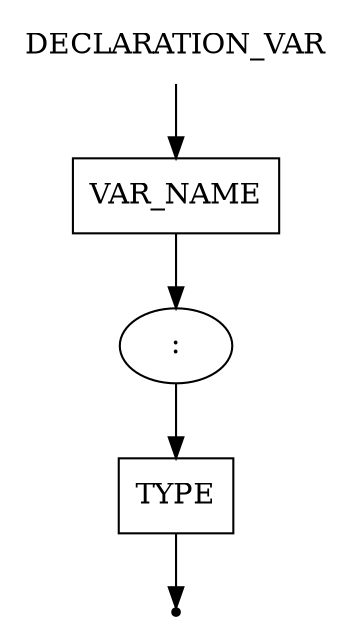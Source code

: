 digraph DECLARATION_VAR {
    start [label=DECLARATION_VAR shape=plaintext]
    var_name [label=VAR_NAME shape=box]
    colon [label=":" shape=oval]
    type [label=TYPE shape=box]
    end [label="" shape=point]

    start -> var_name
    var_name -> colon
    colon -> type
    type -> end
}